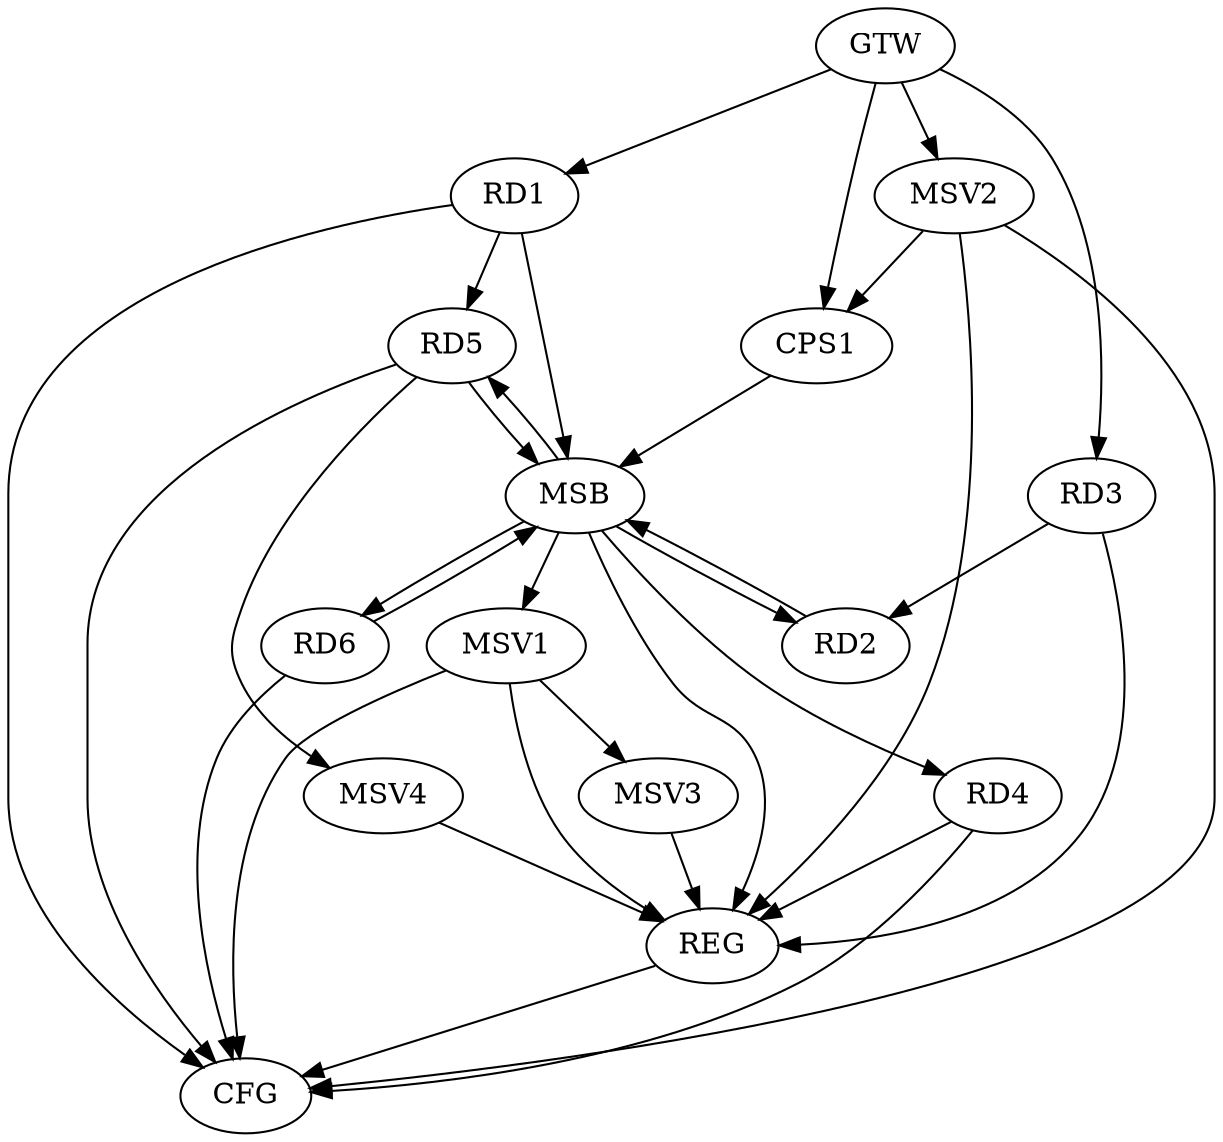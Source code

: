 strict digraph G {
  RD1 [ label="RD1" ];
  RD2 [ label="RD2" ];
  RD3 [ label="RD3" ];
  RD4 [ label="RD4" ];
  RD5 [ label="RD5" ];
  RD6 [ label="RD6" ];
  CPS1 [ label="CPS1" ];
  GTW [ label="GTW" ];
  REG [ label="REG" ];
  MSB [ label="MSB" ];
  CFG [ label="CFG" ];
  MSV1 [ label="MSV1" ];
  MSV2 [ label="MSV2" ];
  MSV3 [ label="MSV3" ];
  MSV4 [ label="MSV4" ];
  RD3 -> RD2;
  GTW -> RD1;
  GTW -> RD3;
  GTW -> CPS1;
  RD3 -> REG;
  RD4 -> REG;
  RD1 -> MSB;
  MSB -> RD2;
  MSB -> RD6;
  MSB -> REG;
  RD2 -> MSB;
  RD5 -> MSB;
  RD6 -> MSB;
  MSB -> RD4;
  CPS1 -> MSB;
  MSB -> RD5;
  RD5 -> CFG;
  RD4 -> CFG;
  RD6 -> CFG;
  REG -> CFG;
  RD1 -> CFG;
  RD1 -> RD5;
  MSB -> MSV1;
  MSV1 -> REG;
  MSV1 -> CFG;
  MSV2 -> CPS1;
  GTW -> MSV2;
  MSV2 -> REG;
  MSV2 -> CFG;
  MSV1 -> MSV3;
  MSV3 -> REG;
  RD5 -> MSV4;
  MSV4 -> REG;
}
